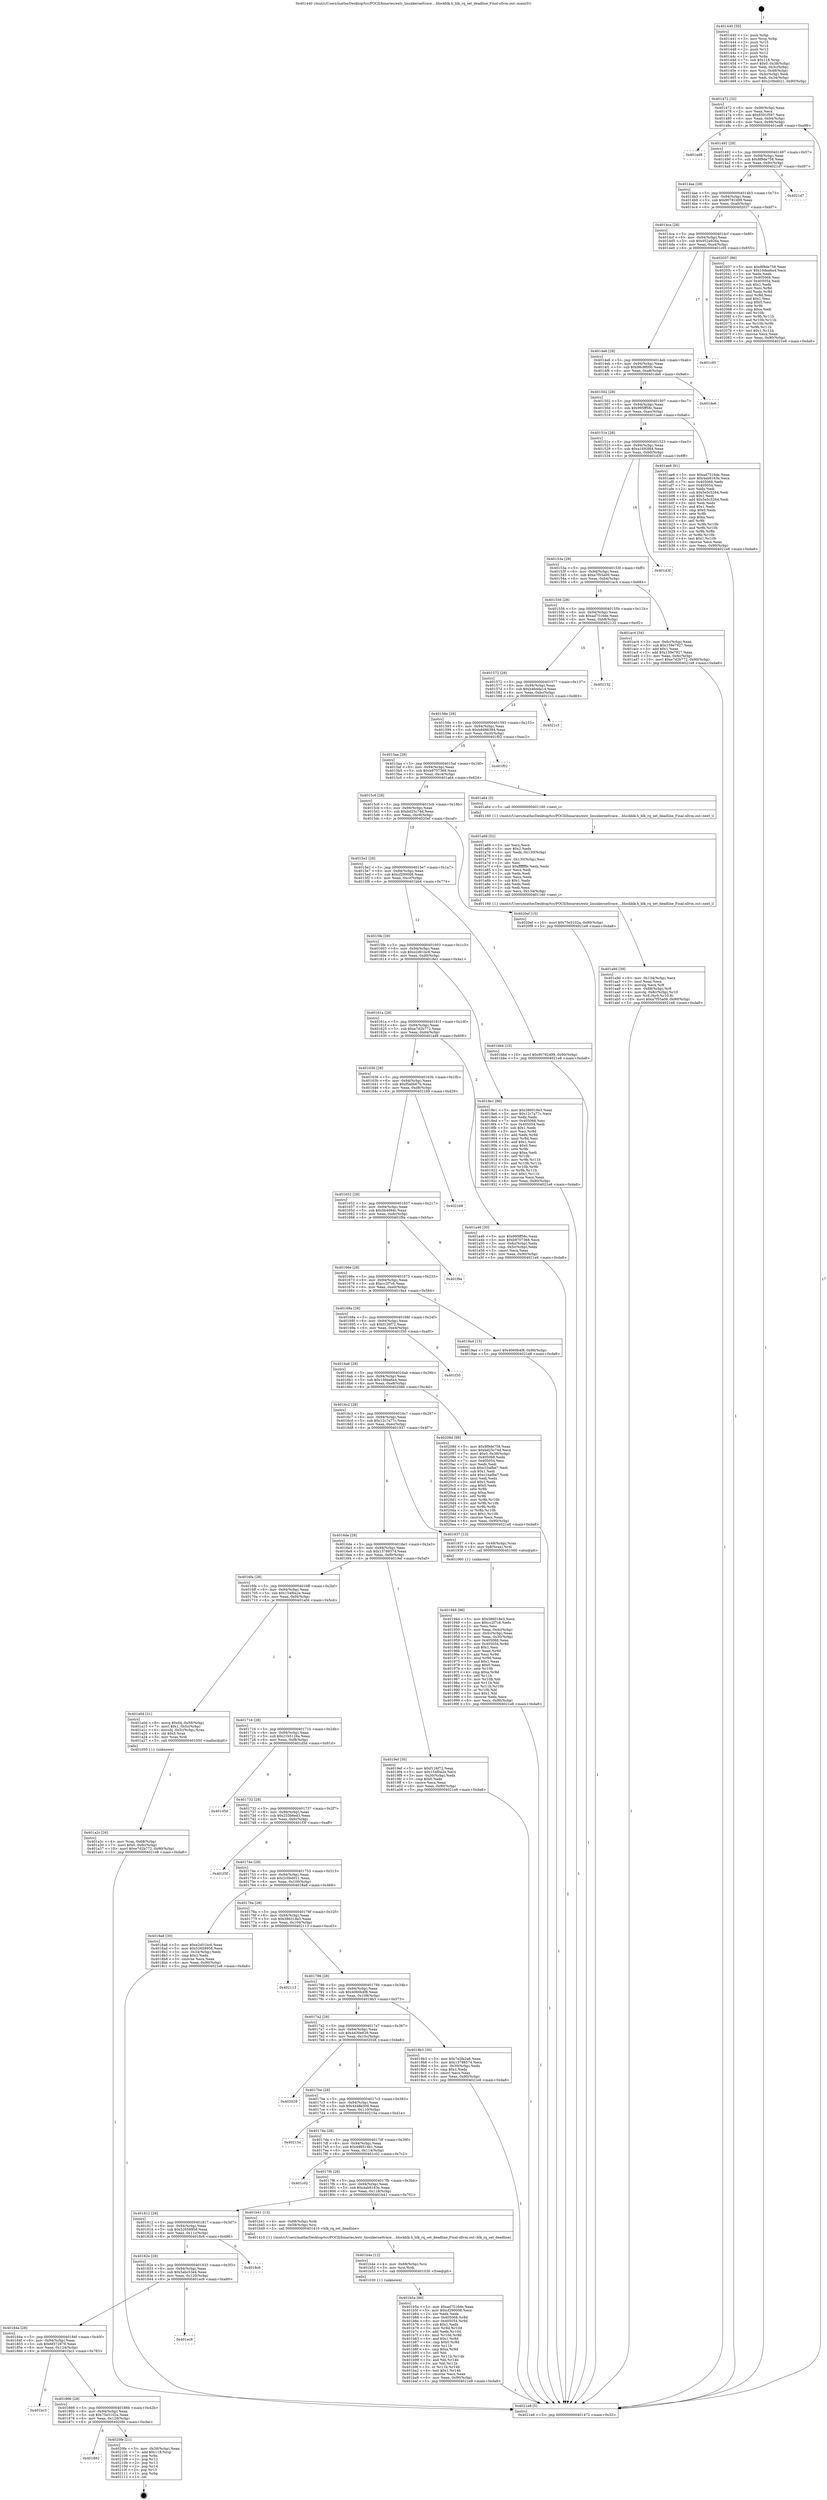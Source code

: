digraph "0x401440" {
  label = "0x401440 (/mnt/c/Users/mathe/Desktop/tcc/POCII/binaries/extr_linuxkerneltrace....blockblk.h_blk_rq_set_deadline_Final-ollvm.out::main(0))"
  labelloc = "t"
  node[shape=record]

  Entry [label="",width=0.3,height=0.3,shape=circle,fillcolor=black,style=filled]
  "0x401472" [label="{
     0x401472 [32]\l
     | [instrs]\l
     &nbsp;&nbsp;0x401472 \<+6\>: mov -0x90(%rbp),%eax\l
     &nbsp;&nbsp;0x401478 \<+2\>: mov %eax,%ecx\l
     &nbsp;&nbsp;0x40147a \<+6\>: sub $0x8591f587,%ecx\l
     &nbsp;&nbsp;0x401480 \<+6\>: mov %eax,-0x94(%rbp)\l
     &nbsp;&nbsp;0x401486 \<+6\>: mov %ecx,-0x98(%rbp)\l
     &nbsp;&nbsp;0x40148c \<+6\>: je 0000000000401ed8 \<main+0xa98\>\l
  }"]
  "0x401ed8" [label="{
     0x401ed8\l
  }", style=dashed]
  "0x401492" [label="{
     0x401492 [28]\l
     | [instrs]\l
     &nbsp;&nbsp;0x401492 \<+5\>: jmp 0000000000401497 \<main+0x57\>\l
     &nbsp;&nbsp;0x401497 \<+6\>: mov -0x94(%rbp),%eax\l
     &nbsp;&nbsp;0x40149d \<+5\>: sub $0x8f9de758,%eax\l
     &nbsp;&nbsp;0x4014a2 \<+6\>: mov %eax,-0x9c(%rbp)\l
     &nbsp;&nbsp;0x4014a8 \<+6\>: je 00000000004021d7 \<main+0xd97\>\l
  }"]
  Exit [label="",width=0.3,height=0.3,shape=circle,fillcolor=black,style=filled,peripheries=2]
  "0x4021d7" [label="{
     0x4021d7\l
  }", style=dashed]
  "0x4014ae" [label="{
     0x4014ae [28]\l
     | [instrs]\l
     &nbsp;&nbsp;0x4014ae \<+5\>: jmp 00000000004014b3 \<main+0x73\>\l
     &nbsp;&nbsp;0x4014b3 \<+6\>: mov -0x94(%rbp),%eax\l
     &nbsp;&nbsp;0x4014b9 \<+5\>: sub $0x90782499,%eax\l
     &nbsp;&nbsp;0x4014be \<+6\>: mov %eax,-0xa0(%rbp)\l
     &nbsp;&nbsp;0x4014c4 \<+6\>: je 0000000000402037 \<main+0xbf7\>\l
  }"]
  "0x401882" [label="{
     0x401882\l
  }", style=dashed]
  "0x402037" [label="{
     0x402037 [86]\l
     | [instrs]\l
     &nbsp;&nbsp;0x402037 \<+5\>: mov $0x8f9de758,%eax\l
     &nbsp;&nbsp;0x40203c \<+5\>: mov $0x10dea6a4,%ecx\l
     &nbsp;&nbsp;0x402041 \<+2\>: xor %edx,%edx\l
     &nbsp;&nbsp;0x402043 \<+7\>: mov 0x405068,%esi\l
     &nbsp;&nbsp;0x40204a \<+7\>: mov 0x405054,%edi\l
     &nbsp;&nbsp;0x402051 \<+3\>: sub $0x1,%edx\l
     &nbsp;&nbsp;0x402054 \<+3\>: mov %esi,%r8d\l
     &nbsp;&nbsp;0x402057 \<+3\>: add %edx,%r8d\l
     &nbsp;&nbsp;0x40205a \<+4\>: imul %r8d,%esi\l
     &nbsp;&nbsp;0x40205e \<+3\>: and $0x1,%esi\l
     &nbsp;&nbsp;0x402061 \<+3\>: cmp $0x0,%esi\l
     &nbsp;&nbsp;0x402064 \<+4\>: sete %r9b\l
     &nbsp;&nbsp;0x402068 \<+3\>: cmp $0xa,%edi\l
     &nbsp;&nbsp;0x40206b \<+4\>: setl %r10b\l
     &nbsp;&nbsp;0x40206f \<+3\>: mov %r9b,%r11b\l
     &nbsp;&nbsp;0x402072 \<+3\>: and %r10b,%r11b\l
     &nbsp;&nbsp;0x402075 \<+3\>: xor %r10b,%r9b\l
     &nbsp;&nbsp;0x402078 \<+3\>: or %r9b,%r11b\l
     &nbsp;&nbsp;0x40207b \<+4\>: test $0x1,%r11b\l
     &nbsp;&nbsp;0x40207f \<+3\>: cmovne %ecx,%eax\l
     &nbsp;&nbsp;0x402082 \<+6\>: mov %eax,-0x90(%rbp)\l
     &nbsp;&nbsp;0x402088 \<+5\>: jmp 00000000004021e8 \<main+0xda8\>\l
  }"]
  "0x4014ca" [label="{
     0x4014ca [28]\l
     | [instrs]\l
     &nbsp;&nbsp;0x4014ca \<+5\>: jmp 00000000004014cf \<main+0x8f\>\l
     &nbsp;&nbsp;0x4014cf \<+6\>: mov -0x94(%rbp),%eax\l
     &nbsp;&nbsp;0x4014d5 \<+5\>: sub $0x952a926a,%eax\l
     &nbsp;&nbsp;0x4014da \<+6\>: mov %eax,-0xa4(%rbp)\l
     &nbsp;&nbsp;0x4014e0 \<+6\>: je 0000000000401c95 \<main+0x855\>\l
  }"]
  "0x4020fe" [label="{
     0x4020fe [21]\l
     | [instrs]\l
     &nbsp;&nbsp;0x4020fe \<+3\>: mov -0x38(%rbp),%eax\l
     &nbsp;&nbsp;0x402101 \<+7\>: add $0x118,%rsp\l
     &nbsp;&nbsp;0x402108 \<+1\>: pop %rbx\l
     &nbsp;&nbsp;0x402109 \<+2\>: pop %r12\l
     &nbsp;&nbsp;0x40210b \<+2\>: pop %r13\l
     &nbsp;&nbsp;0x40210d \<+2\>: pop %r14\l
     &nbsp;&nbsp;0x40210f \<+2\>: pop %r15\l
     &nbsp;&nbsp;0x402111 \<+1\>: pop %rbp\l
     &nbsp;&nbsp;0x402112 \<+1\>: ret\l
  }"]
  "0x401c95" [label="{
     0x401c95\l
  }", style=dashed]
  "0x4014e6" [label="{
     0x4014e6 [28]\l
     | [instrs]\l
     &nbsp;&nbsp;0x4014e6 \<+5\>: jmp 00000000004014eb \<main+0xab\>\l
     &nbsp;&nbsp;0x4014eb \<+6\>: mov -0x94(%rbp),%eax\l
     &nbsp;&nbsp;0x4014f1 \<+5\>: sub $0x98c9f000,%eax\l
     &nbsp;&nbsp;0x4014f6 \<+6\>: mov %eax,-0xa8(%rbp)\l
     &nbsp;&nbsp;0x4014fc \<+6\>: je 0000000000401de6 \<main+0x9a6\>\l
  }"]
  "0x401866" [label="{
     0x401866 [28]\l
     | [instrs]\l
     &nbsp;&nbsp;0x401866 \<+5\>: jmp 000000000040186b \<main+0x42b\>\l
     &nbsp;&nbsp;0x40186b \<+6\>: mov -0x94(%rbp),%eax\l
     &nbsp;&nbsp;0x401871 \<+5\>: sub $0x75e5102a,%eax\l
     &nbsp;&nbsp;0x401876 \<+6\>: mov %eax,-0x128(%rbp)\l
     &nbsp;&nbsp;0x40187c \<+6\>: je 00000000004020fe \<main+0xcbe\>\l
  }"]
  "0x401de6" [label="{
     0x401de6\l
  }", style=dashed]
  "0x401502" [label="{
     0x401502 [28]\l
     | [instrs]\l
     &nbsp;&nbsp;0x401502 \<+5\>: jmp 0000000000401507 \<main+0xc7\>\l
     &nbsp;&nbsp;0x401507 \<+6\>: mov -0x94(%rbp),%eax\l
     &nbsp;&nbsp;0x40150d \<+5\>: sub $0x995ff58c,%eax\l
     &nbsp;&nbsp;0x401512 \<+6\>: mov %eax,-0xac(%rbp)\l
     &nbsp;&nbsp;0x401518 \<+6\>: je 0000000000401ae6 \<main+0x6a6\>\l
  }"]
  "0x401bc3" [label="{
     0x401bc3\l
  }", style=dashed]
  "0x401ae6" [label="{
     0x401ae6 [91]\l
     | [instrs]\l
     &nbsp;&nbsp;0x401ae6 \<+5\>: mov $0xad7516de,%eax\l
     &nbsp;&nbsp;0x401aeb \<+5\>: mov $0x4ab8163e,%ecx\l
     &nbsp;&nbsp;0x401af0 \<+7\>: mov 0x405068,%edx\l
     &nbsp;&nbsp;0x401af7 \<+7\>: mov 0x405054,%esi\l
     &nbsp;&nbsp;0x401afe \<+2\>: mov %edx,%edi\l
     &nbsp;&nbsp;0x401b00 \<+6\>: sub $0x5e5c5264,%edi\l
     &nbsp;&nbsp;0x401b06 \<+3\>: sub $0x1,%edi\l
     &nbsp;&nbsp;0x401b09 \<+6\>: add $0x5e5c5264,%edi\l
     &nbsp;&nbsp;0x401b0f \<+3\>: imul %edi,%edx\l
     &nbsp;&nbsp;0x401b12 \<+3\>: and $0x1,%edx\l
     &nbsp;&nbsp;0x401b15 \<+3\>: cmp $0x0,%edx\l
     &nbsp;&nbsp;0x401b18 \<+4\>: sete %r8b\l
     &nbsp;&nbsp;0x401b1c \<+3\>: cmp $0xa,%esi\l
     &nbsp;&nbsp;0x401b1f \<+4\>: setl %r9b\l
     &nbsp;&nbsp;0x401b23 \<+3\>: mov %r8b,%r10b\l
     &nbsp;&nbsp;0x401b26 \<+3\>: and %r9b,%r10b\l
     &nbsp;&nbsp;0x401b29 \<+3\>: xor %r9b,%r8b\l
     &nbsp;&nbsp;0x401b2c \<+3\>: or %r8b,%r10b\l
     &nbsp;&nbsp;0x401b2f \<+4\>: test $0x1,%r10b\l
     &nbsp;&nbsp;0x401b33 \<+3\>: cmovne %ecx,%eax\l
     &nbsp;&nbsp;0x401b36 \<+6\>: mov %eax,-0x90(%rbp)\l
     &nbsp;&nbsp;0x401b3c \<+5\>: jmp 00000000004021e8 \<main+0xda8\>\l
  }"]
  "0x40151e" [label="{
     0x40151e [28]\l
     | [instrs]\l
     &nbsp;&nbsp;0x40151e \<+5\>: jmp 0000000000401523 \<main+0xe3\>\l
     &nbsp;&nbsp;0x401523 \<+6\>: mov -0x94(%rbp),%eax\l
     &nbsp;&nbsp;0x401529 \<+5\>: sub $0xa1693fd4,%eax\l
     &nbsp;&nbsp;0x40152e \<+6\>: mov %eax,-0xb0(%rbp)\l
     &nbsp;&nbsp;0x401534 \<+6\>: je 0000000000401d3f \<main+0x8ff\>\l
  }"]
  "0x40184a" [label="{
     0x40184a [28]\l
     | [instrs]\l
     &nbsp;&nbsp;0x40184a \<+5\>: jmp 000000000040184f \<main+0x40f\>\l
     &nbsp;&nbsp;0x40184f \<+6\>: mov -0x94(%rbp),%eax\l
     &nbsp;&nbsp;0x401855 \<+5\>: sub $0x6f372876,%eax\l
     &nbsp;&nbsp;0x40185a \<+6\>: mov %eax,-0x124(%rbp)\l
     &nbsp;&nbsp;0x401860 \<+6\>: je 0000000000401bc3 \<main+0x783\>\l
  }"]
  "0x401d3f" [label="{
     0x401d3f\l
  }", style=dashed]
  "0x40153a" [label="{
     0x40153a [28]\l
     | [instrs]\l
     &nbsp;&nbsp;0x40153a \<+5\>: jmp 000000000040153f \<main+0xff\>\l
     &nbsp;&nbsp;0x40153f \<+6\>: mov -0x94(%rbp),%eax\l
     &nbsp;&nbsp;0x401545 \<+5\>: sub $0xa7f55a09,%eax\l
     &nbsp;&nbsp;0x40154a \<+6\>: mov %eax,-0xb4(%rbp)\l
     &nbsp;&nbsp;0x401550 \<+6\>: je 0000000000401ac4 \<main+0x684\>\l
  }"]
  "0x401ec9" [label="{
     0x401ec9\l
  }", style=dashed]
  "0x401ac4" [label="{
     0x401ac4 [34]\l
     | [instrs]\l
     &nbsp;&nbsp;0x401ac4 \<+3\>: mov -0x6c(%rbp),%eax\l
     &nbsp;&nbsp;0x401ac7 \<+5\>: sub $0x159e7927,%eax\l
     &nbsp;&nbsp;0x401acc \<+3\>: add $0x1,%eax\l
     &nbsp;&nbsp;0x401acf \<+5\>: add $0x159e7927,%eax\l
     &nbsp;&nbsp;0x401ad4 \<+3\>: mov %eax,-0x6c(%rbp)\l
     &nbsp;&nbsp;0x401ad7 \<+10\>: movl $0xe7d2b772,-0x90(%rbp)\l
     &nbsp;&nbsp;0x401ae1 \<+5\>: jmp 00000000004021e8 \<main+0xda8\>\l
  }"]
  "0x401556" [label="{
     0x401556 [28]\l
     | [instrs]\l
     &nbsp;&nbsp;0x401556 \<+5\>: jmp 000000000040155b \<main+0x11b\>\l
     &nbsp;&nbsp;0x40155b \<+6\>: mov -0x94(%rbp),%eax\l
     &nbsp;&nbsp;0x401561 \<+5\>: sub $0xad7516de,%eax\l
     &nbsp;&nbsp;0x401566 \<+6\>: mov %eax,-0xb8(%rbp)\l
     &nbsp;&nbsp;0x40156c \<+6\>: je 0000000000402132 \<main+0xcf2\>\l
  }"]
  "0x40182e" [label="{
     0x40182e [28]\l
     | [instrs]\l
     &nbsp;&nbsp;0x40182e \<+5\>: jmp 0000000000401833 \<main+0x3f3\>\l
     &nbsp;&nbsp;0x401833 \<+6\>: mov -0x94(%rbp),%eax\l
     &nbsp;&nbsp;0x401839 \<+5\>: sub $0x5abc53e4,%eax\l
     &nbsp;&nbsp;0x40183e \<+6\>: mov %eax,-0x120(%rbp)\l
     &nbsp;&nbsp;0x401844 \<+6\>: je 0000000000401ec9 \<main+0xa89\>\l
  }"]
  "0x402132" [label="{
     0x402132\l
  }", style=dashed]
  "0x401572" [label="{
     0x401572 [28]\l
     | [instrs]\l
     &nbsp;&nbsp;0x401572 \<+5\>: jmp 0000000000401577 \<main+0x137\>\l
     &nbsp;&nbsp;0x401577 \<+6\>: mov -0x94(%rbp),%eax\l
     &nbsp;&nbsp;0x40157d \<+5\>: sub $0xb46dda14,%eax\l
     &nbsp;&nbsp;0x401582 \<+6\>: mov %eax,-0xbc(%rbp)\l
     &nbsp;&nbsp;0x401588 \<+6\>: je 00000000004021c3 \<main+0xd83\>\l
  }"]
  "0x4018c6" [label="{
     0x4018c6\l
  }", style=dashed]
  "0x4021c3" [label="{
     0x4021c3\l
  }", style=dashed]
  "0x40158e" [label="{
     0x40158e [28]\l
     | [instrs]\l
     &nbsp;&nbsp;0x40158e \<+5\>: jmp 0000000000401593 \<main+0x153\>\l
     &nbsp;&nbsp;0x401593 \<+6\>: mov -0x94(%rbp),%eax\l
     &nbsp;&nbsp;0x401599 \<+5\>: sub $0xb8486384,%eax\l
     &nbsp;&nbsp;0x40159e \<+6\>: mov %eax,-0xc0(%rbp)\l
     &nbsp;&nbsp;0x4015a4 \<+6\>: je 0000000000401f02 \<main+0xac2\>\l
  }"]
  "0x401b5a" [label="{
     0x401b5a [90]\l
     | [instrs]\l
     &nbsp;&nbsp;0x401b5a \<+5\>: mov $0xad7516de,%eax\l
     &nbsp;&nbsp;0x401b5f \<+5\>: mov $0xcf290008,%ecx\l
     &nbsp;&nbsp;0x401b64 \<+2\>: xor %edx,%edx\l
     &nbsp;&nbsp;0x401b66 \<+8\>: mov 0x405068,%r8d\l
     &nbsp;&nbsp;0x401b6e \<+8\>: mov 0x405054,%r9d\l
     &nbsp;&nbsp;0x401b76 \<+3\>: sub $0x1,%edx\l
     &nbsp;&nbsp;0x401b79 \<+3\>: mov %r8d,%r10d\l
     &nbsp;&nbsp;0x401b7c \<+3\>: add %edx,%r10d\l
     &nbsp;&nbsp;0x401b7f \<+4\>: imul %r10d,%r8d\l
     &nbsp;&nbsp;0x401b83 \<+4\>: and $0x1,%r8d\l
     &nbsp;&nbsp;0x401b87 \<+4\>: cmp $0x0,%r8d\l
     &nbsp;&nbsp;0x401b8b \<+4\>: sete %r11b\l
     &nbsp;&nbsp;0x401b8f \<+4\>: cmp $0xa,%r9d\l
     &nbsp;&nbsp;0x401b93 \<+3\>: setl %bl\l
     &nbsp;&nbsp;0x401b96 \<+3\>: mov %r11b,%r14b\l
     &nbsp;&nbsp;0x401b99 \<+3\>: and %bl,%r14b\l
     &nbsp;&nbsp;0x401b9c \<+3\>: xor %bl,%r11b\l
     &nbsp;&nbsp;0x401b9f \<+3\>: or %r11b,%r14b\l
     &nbsp;&nbsp;0x401ba2 \<+4\>: test $0x1,%r14b\l
     &nbsp;&nbsp;0x401ba6 \<+3\>: cmovne %ecx,%eax\l
     &nbsp;&nbsp;0x401ba9 \<+6\>: mov %eax,-0x90(%rbp)\l
     &nbsp;&nbsp;0x401baf \<+5\>: jmp 00000000004021e8 \<main+0xda8\>\l
  }"]
  "0x401f02" [label="{
     0x401f02\l
  }", style=dashed]
  "0x4015aa" [label="{
     0x4015aa [28]\l
     | [instrs]\l
     &nbsp;&nbsp;0x4015aa \<+5\>: jmp 00000000004015af \<main+0x16f\>\l
     &nbsp;&nbsp;0x4015af \<+6\>: mov -0x94(%rbp),%eax\l
     &nbsp;&nbsp;0x4015b5 \<+5\>: sub $0xb9707368,%eax\l
     &nbsp;&nbsp;0x4015ba \<+6\>: mov %eax,-0xc4(%rbp)\l
     &nbsp;&nbsp;0x4015c0 \<+6\>: je 0000000000401a64 \<main+0x624\>\l
  }"]
  "0x401b4e" [label="{
     0x401b4e [12]\l
     | [instrs]\l
     &nbsp;&nbsp;0x401b4e \<+4\>: mov -0x68(%rbp),%rsi\l
     &nbsp;&nbsp;0x401b52 \<+3\>: mov %rsi,%rdi\l
     &nbsp;&nbsp;0x401b55 \<+5\>: call 0000000000401030 \<free@plt\>\l
     | [calls]\l
     &nbsp;&nbsp;0x401030 \{1\} (unknown)\l
  }"]
  "0x401a64" [label="{
     0x401a64 [5]\l
     | [instrs]\l
     &nbsp;&nbsp;0x401a64 \<+5\>: call 0000000000401160 \<next_i\>\l
     | [calls]\l
     &nbsp;&nbsp;0x401160 \{1\} (/mnt/c/Users/mathe/Desktop/tcc/POCII/binaries/extr_linuxkerneltrace....blockblk.h_blk_rq_set_deadline_Final-ollvm.out::next_i)\l
  }"]
  "0x4015c6" [label="{
     0x4015c6 [28]\l
     | [instrs]\l
     &nbsp;&nbsp;0x4015c6 \<+5\>: jmp 00000000004015cb \<main+0x18b\>\l
     &nbsp;&nbsp;0x4015cb \<+6\>: mov -0x94(%rbp),%eax\l
     &nbsp;&nbsp;0x4015d1 \<+5\>: sub $0xbd25c74d,%eax\l
     &nbsp;&nbsp;0x4015d6 \<+6\>: mov %eax,-0xc8(%rbp)\l
     &nbsp;&nbsp;0x4015dc \<+6\>: je 00000000004020ef \<main+0xcaf\>\l
  }"]
  "0x401812" [label="{
     0x401812 [28]\l
     | [instrs]\l
     &nbsp;&nbsp;0x401812 \<+5\>: jmp 0000000000401817 \<main+0x3d7\>\l
     &nbsp;&nbsp;0x401817 \<+6\>: mov -0x94(%rbp),%eax\l
     &nbsp;&nbsp;0x40181d \<+5\>: sub $0x52658958,%eax\l
     &nbsp;&nbsp;0x401822 \<+6\>: mov %eax,-0x11c(%rbp)\l
     &nbsp;&nbsp;0x401828 \<+6\>: je 00000000004018c6 \<main+0x486\>\l
  }"]
  "0x4020ef" [label="{
     0x4020ef [15]\l
     | [instrs]\l
     &nbsp;&nbsp;0x4020ef \<+10\>: movl $0x75e5102a,-0x90(%rbp)\l
     &nbsp;&nbsp;0x4020f9 \<+5\>: jmp 00000000004021e8 \<main+0xda8\>\l
  }"]
  "0x4015e2" [label="{
     0x4015e2 [28]\l
     | [instrs]\l
     &nbsp;&nbsp;0x4015e2 \<+5\>: jmp 00000000004015e7 \<main+0x1a7\>\l
     &nbsp;&nbsp;0x4015e7 \<+6\>: mov -0x94(%rbp),%eax\l
     &nbsp;&nbsp;0x4015ed \<+5\>: sub $0xcf290008,%eax\l
     &nbsp;&nbsp;0x4015f2 \<+6\>: mov %eax,-0xcc(%rbp)\l
     &nbsp;&nbsp;0x4015f8 \<+6\>: je 0000000000401bb4 \<main+0x774\>\l
  }"]
  "0x401b41" [label="{
     0x401b41 [13]\l
     | [instrs]\l
     &nbsp;&nbsp;0x401b41 \<+4\>: mov -0x68(%rbp),%rdi\l
     &nbsp;&nbsp;0x401b45 \<+4\>: mov -0x58(%rbp),%rsi\l
     &nbsp;&nbsp;0x401b49 \<+5\>: call 0000000000401410 \<blk_rq_set_deadline\>\l
     | [calls]\l
     &nbsp;&nbsp;0x401410 \{1\} (/mnt/c/Users/mathe/Desktop/tcc/POCII/binaries/extr_linuxkerneltrace....blockblk.h_blk_rq_set_deadline_Final-ollvm.out::blk_rq_set_deadline)\l
  }"]
  "0x401bb4" [label="{
     0x401bb4 [15]\l
     | [instrs]\l
     &nbsp;&nbsp;0x401bb4 \<+10\>: movl $0x90782499,-0x90(%rbp)\l
     &nbsp;&nbsp;0x401bbe \<+5\>: jmp 00000000004021e8 \<main+0xda8\>\l
  }"]
  "0x4015fe" [label="{
     0x4015fe [28]\l
     | [instrs]\l
     &nbsp;&nbsp;0x4015fe \<+5\>: jmp 0000000000401603 \<main+0x1c3\>\l
     &nbsp;&nbsp;0x401603 \<+6\>: mov -0x94(%rbp),%eax\l
     &nbsp;&nbsp;0x401609 \<+5\>: sub $0xe2d01bc6,%eax\l
     &nbsp;&nbsp;0x40160e \<+6\>: mov %eax,-0xd0(%rbp)\l
     &nbsp;&nbsp;0x401614 \<+6\>: je 00000000004018e1 \<main+0x4a1\>\l
  }"]
  "0x4017f6" [label="{
     0x4017f6 [28]\l
     | [instrs]\l
     &nbsp;&nbsp;0x4017f6 \<+5\>: jmp 00000000004017fb \<main+0x3bb\>\l
     &nbsp;&nbsp;0x4017fb \<+6\>: mov -0x94(%rbp),%eax\l
     &nbsp;&nbsp;0x401801 \<+5\>: sub $0x4ab8163e,%eax\l
     &nbsp;&nbsp;0x401806 \<+6\>: mov %eax,-0x118(%rbp)\l
     &nbsp;&nbsp;0x40180c \<+6\>: je 0000000000401b41 \<main+0x701\>\l
  }"]
  "0x4018e1" [label="{
     0x4018e1 [86]\l
     | [instrs]\l
     &nbsp;&nbsp;0x4018e1 \<+5\>: mov $0x386018e3,%eax\l
     &nbsp;&nbsp;0x4018e6 \<+5\>: mov $0x12c7a77c,%ecx\l
     &nbsp;&nbsp;0x4018eb \<+2\>: xor %edx,%edx\l
     &nbsp;&nbsp;0x4018ed \<+7\>: mov 0x405068,%esi\l
     &nbsp;&nbsp;0x4018f4 \<+7\>: mov 0x405054,%edi\l
     &nbsp;&nbsp;0x4018fb \<+3\>: sub $0x1,%edx\l
     &nbsp;&nbsp;0x4018fe \<+3\>: mov %esi,%r8d\l
     &nbsp;&nbsp;0x401901 \<+3\>: add %edx,%r8d\l
     &nbsp;&nbsp;0x401904 \<+4\>: imul %r8d,%esi\l
     &nbsp;&nbsp;0x401908 \<+3\>: and $0x1,%esi\l
     &nbsp;&nbsp;0x40190b \<+3\>: cmp $0x0,%esi\l
     &nbsp;&nbsp;0x40190e \<+4\>: sete %r9b\l
     &nbsp;&nbsp;0x401912 \<+3\>: cmp $0xa,%edi\l
     &nbsp;&nbsp;0x401915 \<+4\>: setl %r10b\l
     &nbsp;&nbsp;0x401919 \<+3\>: mov %r9b,%r11b\l
     &nbsp;&nbsp;0x40191c \<+3\>: and %r10b,%r11b\l
     &nbsp;&nbsp;0x40191f \<+3\>: xor %r10b,%r9b\l
     &nbsp;&nbsp;0x401922 \<+3\>: or %r9b,%r11b\l
     &nbsp;&nbsp;0x401925 \<+4\>: test $0x1,%r11b\l
     &nbsp;&nbsp;0x401929 \<+3\>: cmovne %ecx,%eax\l
     &nbsp;&nbsp;0x40192c \<+6\>: mov %eax,-0x90(%rbp)\l
     &nbsp;&nbsp;0x401932 \<+5\>: jmp 00000000004021e8 \<main+0xda8\>\l
  }"]
  "0x40161a" [label="{
     0x40161a [28]\l
     | [instrs]\l
     &nbsp;&nbsp;0x40161a \<+5\>: jmp 000000000040161f \<main+0x1df\>\l
     &nbsp;&nbsp;0x40161f \<+6\>: mov -0x94(%rbp),%eax\l
     &nbsp;&nbsp;0x401625 \<+5\>: sub $0xe7d2b772,%eax\l
     &nbsp;&nbsp;0x40162a \<+6\>: mov %eax,-0xd4(%rbp)\l
     &nbsp;&nbsp;0x401630 \<+6\>: je 0000000000401a46 \<main+0x606\>\l
  }"]
  "0x401c02" [label="{
     0x401c02\l
  }", style=dashed]
  "0x401a46" [label="{
     0x401a46 [30]\l
     | [instrs]\l
     &nbsp;&nbsp;0x401a46 \<+5\>: mov $0x995ff58c,%eax\l
     &nbsp;&nbsp;0x401a4b \<+5\>: mov $0xb9707368,%ecx\l
     &nbsp;&nbsp;0x401a50 \<+3\>: mov -0x6c(%rbp),%edx\l
     &nbsp;&nbsp;0x401a53 \<+3\>: cmp -0x5c(%rbp),%edx\l
     &nbsp;&nbsp;0x401a56 \<+3\>: cmovl %ecx,%eax\l
     &nbsp;&nbsp;0x401a59 \<+6\>: mov %eax,-0x90(%rbp)\l
     &nbsp;&nbsp;0x401a5f \<+5\>: jmp 00000000004021e8 \<main+0xda8\>\l
  }"]
  "0x401636" [label="{
     0x401636 [28]\l
     | [instrs]\l
     &nbsp;&nbsp;0x401636 \<+5\>: jmp 000000000040163b \<main+0x1fb\>\l
     &nbsp;&nbsp;0x40163b \<+6\>: mov -0x94(%rbp),%eax\l
     &nbsp;&nbsp;0x401641 \<+5\>: sub $0xf5a0b67b,%eax\l
     &nbsp;&nbsp;0x401646 \<+6\>: mov %eax,-0xd8(%rbp)\l
     &nbsp;&nbsp;0x40164c \<+6\>: je 0000000000402169 \<main+0xd29\>\l
  }"]
  "0x4017da" [label="{
     0x4017da [28]\l
     | [instrs]\l
     &nbsp;&nbsp;0x4017da \<+5\>: jmp 00000000004017df \<main+0x39f\>\l
     &nbsp;&nbsp;0x4017df \<+6\>: mov -0x94(%rbp),%eax\l
     &nbsp;&nbsp;0x4017e5 \<+5\>: sub $0x448514b1,%eax\l
     &nbsp;&nbsp;0x4017ea \<+6\>: mov %eax,-0x114(%rbp)\l
     &nbsp;&nbsp;0x4017f0 \<+6\>: je 0000000000401c02 \<main+0x7c2\>\l
  }"]
  "0x402169" [label="{
     0x402169\l
  }", style=dashed]
  "0x401652" [label="{
     0x401652 [28]\l
     | [instrs]\l
     &nbsp;&nbsp;0x401652 \<+5\>: jmp 0000000000401657 \<main+0x217\>\l
     &nbsp;&nbsp;0x401657 \<+6\>: mov -0x94(%rbp),%eax\l
     &nbsp;&nbsp;0x40165d \<+5\>: sub $0x5b4094c,%eax\l
     &nbsp;&nbsp;0x401662 \<+6\>: mov %eax,-0xdc(%rbp)\l
     &nbsp;&nbsp;0x401668 \<+6\>: je 0000000000401f9a \<main+0xb5a\>\l
  }"]
  "0x40215a" [label="{
     0x40215a\l
  }", style=dashed]
  "0x401f9a" [label="{
     0x401f9a\l
  }", style=dashed]
  "0x40166e" [label="{
     0x40166e [28]\l
     | [instrs]\l
     &nbsp;&nbsp;0x40166e \<+5\>: jmp 0000000000401673 \<main+0x233\>\l
     &nbsp;&nbsp;0x401673 \<+6\>: mov -0x94(%rbp),%eax\l
     &nbsp;&nbsp;0x401679 \<+5\>: sub $0xcc2f7c6,%eax\l
     &nbsp;&nbsp;0x40167e \<+6\>: mov %eax,-0xe0(%rbp)\l
     &nbsp;&nbsp;0x401684 \<+6\>: je 00000000004019a4 \<main+0x564\>\l
  }"]
  "0x4017be" [label="{
     0x4017be [28]\l
     | [instrs]\l
     &nbsp;&nbsp;0x4017be \<+5\>: jmp 00000000004017c3 \<main+0x383\>\l
     &nbsp;&nbsp;0x4017c3 \<+6\>: mov -0x94(%rbp),%eax\l
     &nbsp;&nbsp;0x4017c9 \<+5\>: sub $0x4448e306,%eax\l
     &nbsp;&nbsp;0x4017ce \<+6\>: mov %eax,-0x110(%rbp)\l
     &nbsp;&nbsp;0x4017d4 \<+6\>: je 000000000040215a \<main+0xd1a\>\l
  }"]
  "0x4019a4" [label="{
     0x4019a4 [15]\l
     | [instrs]\l
     &nbsp;&nbsp;0x4019a4 \<+10\>: movl $0x4060b4f8,-0x90(%rbp)\l
     &nbsp;&nbsp;0x4019ae \<+5\>: jmp 00000000004021e8 \<main+0xda8\>\l
  }"]
  "0x40168a" [label="{
     0x40168a [28]\l
     | [instrs]\l
     &nbsp;&nbsp;0x40168a \<+5\>: jmp 000000000040168f \<main+0x24f\>\l
     &nbsp;&nbsp;0x40168f \<+6\>: mov -0x94(%rbp),%eax\l
     &nbsp;&nbsp;0x401695 \<+5\>: sub $0xf126f72,%eax\l
     &nbsp;&nbsp;0x40169a \<+6\>: mov %eax,-0xe4(%rbp)\l
     &nbsp;&nbsp;0x4016a0 \<+6\>: je 0000000000401f30 \<main+0xaf0\>\l
  }"]
  "0x402028" [label="{
     0x402028\l
  }", style=dashed]
  "0x401f30" [label="{
     0x401f30\l
  }", style=dashed]
  "0x4016a6" [label="{
     0x4016a6 [28]\l
     | [instrs]\l
     &nbsp;&nbsp;0x4016a6 \<+5\>: jmp 00000000004016ab \<main+0x26b\>\l
     &nbsp;&nbsp;0x4016ab \<+6\>: mov -0x94(%rbp),%eax\l
     &nbsp;&nbsp;0x4016b1 \<+5\>: sub $0x10dea6a4,%eax\l
     &nbsp;&nbsp;0x4016b6 \<+6\>: mov %eax,-0xe8(%rbp)\l
     &nbsp;&nbsp;0x4016bc \<+6\>: je 000000000040208d \<main+0xc4d\>\l
  }"]
  "0x401a9d" [label="{
     0x401a9d [39]\l
     | [instrs]\l
     &nbsp;&nbsp;0x401a9d \<+6\>: mov -0x134(%rbp),%ecx\l
     &nbsp;&nbsp;0x401aa3 \<+3\>: imul %eax,%ecx\l
     &nbsp;&nbsp;0x401aa6 \<+3\>: movslq %ecx,%r8\l
     &nbsp;&nbsp;0x401aa9 \<+4\>: mov -0x68(%rbp),%r9\l
     &nbsp;&nbsp;0x401aad \<+4\>: movslq -0x6c(%rbp),%r10\l
     &nbsp;&nbsp;0x401ab1 \<+4\>: mov %r8,(%r9,%r10,8)\l
     &nbsp;&nbsp;0x401ab5 \<+10\>: movl $0xa7f55a09,-0x90(%rbp)\l
     &nbsp;&nbsp;0x401abf \<+5\>: jmp 00000000004021e8 \<main+0xda8\>\l
  }"]
  "0x40208d" [label="{
     0x40208d [98]\l
     | [instrs]\l
     &nbsp;&nbsp;0x40208d \<+5\>: mov $0x8f9de758,%eax\l
     &nbsp;&nbsp;0x402092 \<+5\>: mov $0xbd25c74d,%ecx\l
     &nbsp;&nbsp;0x402097 \<+7\>: movl $0x0,-0x38(%rbp)\l
     &nbsp;&nbsp;0x40209e \<+7\>: mov 0x405068,%edx\l
     &nbsp;&nbsp;0x4020a5 \<+7\>: mov 0x405054,%esi\l
     &nbsp;&nbsp;0x4020ac \<+2\>: mov %edx,%edi\l
     &nbsp;&nbsp;0x4020ae \<+6\>: sub $0xc1bafbe7,%edi\l
     &nbsp;&nbsp;0x4020b4 \<+3\>: sub $0x1,%edi\l
     &nbsp;&nbsp;0x4020b7 \<+6\>: add $0xc1bafbe7,%edi\l
     &nbsp;&nbsp;0x4020bd \<+3\>: imul %edi,%edx\l
     &nbsp;&nbsp;0x4020c0 \<+3\>: and $0x1,%edx\l
     &nbsp;&nbsp;0x4020c3 \<+3\>: cmp $0x0,%edx\l
     &nbsp;&nbsp;0x4020c6 \<+4\>: sete %r8b\l
     &nbsp;&nbsp;0x4020ca \<+3\>: cmp $0xa,%esi\l
     &nbsp;&nbsp;0x4020cd \<+4\>: setl %r9b\l
     &nbsp;&nbsp;0x4020d1 \<+3\>: mov %r8b,%r10b\l
     &nbsp;&nbsp;0x4020d4 \<+3\>: and %r9b,%r10b\l
     &nbsp;&nbsp;0x4020d7 \<+3\>: xor %r9b,%r8b\l
     &nbsp;&nbsp;0x4020da \<+3\>: or %r8b,%r10b\l
     &nbsp;&nbsp;0x4020dd \<+4\>: test $0x1,%r10b\l
     &nbsp;&nbsp;0x4020e1 \<+3\>: cmovne %ecx,%eax\l
     &nbsp;&nbsp;0x4020e4 \<+6\>: mov %eax,-0x90(%rbp)\l
     &nbsp;&nbsp;0x4020ea \<+5\>: jmp 00000000004021e8 \<main+0xda8\>\l
  }"]
  "0x4016c2" [label="{
     0x4016c2 [28]\l
     | [instrs]\l
     &nbsp;&nbsp;0x4016c2 \<+5\>: jmp 00000000004016c7 \<main+0x287\>\l
     &nbsp;&nbsp;0x4016c7 \<+6\>: mov -0x94(%rbp),%eax\l
     &nbsp;&nbsp;0x4016cd \<+5\>: sub $0x12c7a77c,%eax\l
     &nbsp;&nbsp;0x4016d2 \<+6\>: mov %eax,-0xec(%rbp)\l
     &nbsp;&nbsp;0x4016d8 \<+6\>: je 0000000000401937 \<main+0x4f7\>\l
  }"]
  "0x401a69" [label="{
     0x401a69 [52]\l
     | [instrs]\l
     &nbsp;&nbsp;0x401a69 \<+2\>: xor %ecx,%ecx\l
     &nbsp;&nbsp;0x401a6b \<+5\>: mov $0x2,%edx\l
     &nbsp;&nbsp;0x401a70 \<+6\>: mov %edx,-0x130(%rbp)\l
     &nbsp;&nbsp;0x401a76 \<+1\>: cltd\l
     &nbsp;&nbsp;0x401a77 \<+6\>: mov -0x130(%rbp),%esi\l
     &nbsp;&nbsp;0x401a7d \<+2\>: idiv %esi\l
     &nbsp;&nbsp;0x401a7f \<+6\>: imul $0xfffffffe,%edx,%edx\l
     &nbsp;&nbsp;0x401a85 \<+2\>: mov %ecx,%edi\l
     &nbsp;&nbsp;0x401a87 \<+2\>: sub %edx,%edi\l
     &nbsp;&nbsp;0x401a89 \<+2\>: mov %ecx,%edx\l
     &nbsp;&nbsp;0x401a8b \<+3\>: sub $0x1,%edx\l
     &nbsp;&nbsp;0x401a8e \<+2\>: add %edx,%edi\l
     &nbsp;&nbsp;0x401a90 \<+2\>: sub %edi,%ecx\l
     &nbsp;&nbsp;0x401a92 \<+6\>: mov %ecx,-0x134(%rbp)\l
     &nbsp;&nbsp;0x401a98 \<+5\>: call 0000000000401160 \<next_i\>\l
     | [calls]\l
     &nbsp;&nbsp;0x401160 \{1\} (/mnt/c/Users/mathe/Desktop/tcc/POCII/binaries/extr_linuxkerneltrace....blockblk.h_blk_rq_set_deadline_Final-ollvm.out::next_i)\l
  }"]
  "0x401937" [label="{
     0x401937 [13]\l
     | [instrs]\l
     &nbsp;&nbsp;0x401937 \<+4\>: mov -0x48(%rbp),%rax\l
     &nbsp;&nbsp;0x40193b \<+4\>: mov 0x8(%rax),%rdi\l
     &nbsp;&nbsp;0x40193f \<+5\>: call 0000000000401060 \<atoi@plt\>\l
     | [calls]\l
     &nbsp;&nbsp;0x401060 \{1\} (unknown)\l
  }"]
  "0x4016de" [label="{
     0x4016de [28]\l
     | [instrs]\l
     &nbsp;&nbsp;0x4016de \<+5\>: jmp 00000000004016e3 \<main+0x2a3\>\l
     &nbsp;&nbsp;0x4016e3 \<+6\>: mov -0x94(%rbp),%eax\l
     &nbsp;&nbsp;0x4016e9 \<+5\>: sub $0x13788574,%eax\l
     &nbsp;&nbsp;0x4016ee \<+6\>: mov %eax,-0xf0(%rbp)\l
     &nbsp;&nbsp;0x4016f4 \<+6\>: je 00000000004019ef \<main+0x5af\>\l
  }"]
  "0x401a2c" [label="{
     0x401a2c [26]\l
     | [instrs]\l
     &nbsp;&nbsp;0x401a2c \<+4\>: mov %rax,-0x68(%rbp)\l
     &nbsp;&nbsp;0x401a30 \<+7\>: movl $0x0,-0x6c(%rbp)\l
     &nbsp;&nbsp;0x401a37 \<+10\>: movl $0xe7d2b772,-0x90(%rbp)\l
     &nbsp;&nbsp;0x401a41 \<+5\>: jmp 00000000004021e8 \<main+0xda8\>\l
  }"]
  "0x4019ef" [label="{
     0x4019ef [30]\l
     | [instrs]\l
     &nbsp;&nbsp;0x4019ef \<+5\>: mov $0xf126f72,%eax\l
     &nbsp;&nbsp;0x4019f4 \<+5\>: mov $0x154f0a2e,%ecx\l
     &nbsp;&nbsp;0x4019f9 \<+3\>: mov -0x30(%rbp),%edx\l
     &nbsp;&nbsp;0x4019fc \<+3\>: cmp $0x0,%edx\l
     &nbsp;&nbsp;0x4019ff \<+3\>: cmove %ecx,%eax\l
     &nbsp;&nbsp;0x401a02 \<+6\>: mov %eax,-0x90(%rbp)\l
     &nbsp;&nbsp;0x401a08 \<+5\>: jmp 00000000004021e8 \<main+0xda8\>\l
  }"]
  "0x4016fa" [label="{
     0x4016fa [28]\l
     | [instrs]\l
     &nbsp;&nbsp;0x4016fa \<+5\>: jmp 00000000004016ff \<main+0x2bf\>\l
     &nbsp;&nbsp;0x4016ff \<+6\>: mov -0x94(%rbp),%eax\l
     &nbsp;&nbsp;0x401705 \<+5\>: sub $0x154f0a2e,%eax\l
     &nbsp;&nbsp;0x40170a \<+6\>: mov %eax,-0xf4(%rbp)\l
     &nbsp;&nbsp;0x401710 \<+6\>: je 0000000000401a0d \<main+0x5cd\>\l
  }"]
  "0x4017a2" [label="{
     0x4017a2 [28]\l
     | [instrs]\l
     &nbsp;&nbsp;0x4017a2 \<+5\>: jmp 00000000004017a7 \<main+0x367\>\l
     &nbsp;&nbsp;0x4017a7 \<+6\>: mov -0x94(%rbp),%eax\l
     &nbsp;&nbsp;0x4017ad \<+5\>: sub $0x4430e626,%eax\l
     &nbsp;&nbsp;0x4017b2 \<+6\>: mov %eax,-0x10c(%rbp)\l
     &nbsp;&nbsp;0x4017b8 \<+6\>: je 0000000000402028 \<main+0xbe8\>\l
  }"]
  "0x401a0d" [label="{
     0x401a0d [31]\l
     | [instrs]\l
     &nbsp;&nbsp;0x401a0d \<+8\>: movq $0x64,-0x58(%rbp)\l
     &nbsp;&nbsp;0x401a15 \<+7\>: movl $0x1,-0x5c(%rbp)\l
     &nbsp;&nbsp;0x401a1c \<+4\>: movslq -0x5c(%rbp),%rax\l
     &nbsp;&nbsp;0x401a20 \<+4\>: shl $0x3,%rax\l
     &nbsp;&nbsp;0x401a24 \<+3\>: mov %rax,%rdi\l
     &nbsp;&nbsp;0x401a27 \<+5\>: call 0000000000401050 \<malloc@plt\>\l
     | [calls]\l
     &nbsp;&nbsp;0x401050 \{1\} (unknown)\l
  }"]
  "0x401716" [label="{
     0x401716 [28]\l
     | [instrs]\l
     &nbsp;&nbsp;0x401716 \<+5\>: jmp 000000000040171b \<main+0x2db\>\l
     &nbsp;&nbsp;0x40171b \<+6\>: mov -0x94(%rbp),%eax\l
     &nbsp;&nbsp;0x401721 \<+5\>: sub $0x21b5128a,%eax\l
     &nbsp;&nbsp;0x401726 \<+6\>: mov %eax,-0xf8(%rbp)\l
     &nbsp;&nbsp;0x40172c \<+6\>: je 0000000000401d5d \<main+0x91d\>\l
  }"]
  "0x4019b3" [label="{
     0x4019b3 [30]\l
     | [instrs]\l
     &nbsp;&nbsp;0x4019b3 \<+5\>: mov $0x7e2fa2a6,%eax\l
     &nbsp;&nbsp;0x4019b8 \<+5\>: mov $0x13788574,%ecx\l
     &nbsp;&nbsp;0x4019bd \<+3\>: mov -0x30(%rbp),%edx\l
     &nbsp;&nbsp;0x4019c0 \<+3\>: cmp $0x1,%edx\l
     &nbsp;&nbsp;0x4019c3 \<+3\>: cmovl %ecx,%eax\l
     &nbsp;&nbsp;0x4019c6 \<+6\>: mov %eax,-0x90(%rbp)\l
     &nbsp;&nbsp;0x4019cc \<+5\>: jmp 00000000004021e8 \<main+0xda8\>\l
  }"]
  "0x401d5d" [label="{
     0x401d5d\l
  }", style=dashed]
  "0x401732" [label="{
     0x401732 [28]\l
     | [instrs]\l
     &nbsp;&nbsp;0x401732 \<+5\>: jmp 0000000000401737 \<main+0x2f7\>\l
     &nbsp;&nbsp;0x401737 \<+6\>: mov -0x94(%rbp),%eax\l
     &nbsp;&nbsp;0x40173d \<+5\>: sub $0x233b6ed3,%eax\l
     &nbsp;&nbsp;0x401742 \<+6\>: mov %eax,-0xfc(%rbp)\l
     &nbsp;&nbsp;0x401748 \<+6\>: je 0000000000401f3f \<main+0xaff\>\l
  }"]
  "0x401786" [label="{
     0x401786 [28]\l
     | [instrs]\l
     &nbsp;&nbsp;0x401786 \<+5\>: jmp 000000000040178b \<main+0x34b\>\l
     &nbsp;&nbsp;0x40178b \<+6\>: mov -0x94(%rbp),%eax\l
     &nbsp;&nbsp;0x401791 \<+5\>: sub $0x4060b4f8,%eax\l
     &nbsp;&nbsp;0x401796 \<+6\>: mov %eax,-0x108(%rbp)\l
     &nbsp;&nbsp;0x40179c \<+6\>: je 00000000004019b3 \<main+0x573\>\l
  }"]
  "0x401f3f" [label="{
     0x401f3f\l
  }", style=dashed]
  "0x40174e" [label="{
     0x40174e [28]\l
     | [instrs]\l
     &nbsp;&nbsp;0x40174e \<+5\>: jmp 0000000000401753 \<main+0x313\>\l
     &nbsp;&nbsp;0x401753 \<+6\>: mov -0x94(%rbp),%eax\l
     &nbsp;&nbsp;0x401759 \<+5\>: sub $0x2c0bd021,%eax\l
     &nbsp;&nbsp;0x40175e \<+6\>: mov %eax,-0x100(%rbp)\l
     &nbsp;&nbsp;0x401764 \<+6\>: je 00000000004018a8 \<main+0x468\>\l
  }"]
  "0x402113" [label="{
     0x402113\l
  }", style=dashed]
  "0x4018a8" [label="{
     0x4018a8 [30]\l
     | [instrs]\l
     &nbsp;&nbsp;0x4018a8 \<+5\>: mov $0xe2d01bc6,%eax\l
     &nbsp;&nbsp;0x4018ad \<+5\>: mov $0x52658958,%ecx\l
     &nbsp;&nbsp;0x4018b2 \<+3\>: mov -0x34(%rbp),%edx\l
     &nbsp;&nbsp;0x4018b5 \<+3\>: cmp $0x2,%edx\l
     &nbsp;&nbsp;0x4018b8 \<+3\>: cmovne %ecx,%eax\l
     &nbsp;&nbsp;0x4018bb \<+6\>: mov %eax,-0x90(%rbp)\l
     &nbsp;&nbsp;0x4018c1 \<+5\>: jmp 00000000004021e8 \<main+0xda8\>\l
  }"]
  "0x40176a" [label="{
     0x40176a [28]\l
     | [instrs]\l
     &nbsp;&nbsp;0x40176a \<+5\>: jmp 000000000040176f \<main+0x32f\>\l
     &nbsp;&nbsp;0x40176f \<+6\>: mov -0x94(%rbp),%eax\l
     &nbsp;&nbsp;0x401775 \<+5\>: sub $0x386018e3,%eax\l
     &nbsp;&nbsp;0x40177a \<+6\>: mov %eax,-0x104(%rbp)\l
     &nbsp;&nbsp;0x401780 \<+6\>: je 0000000000402113 \<main+0xcd3\>\l
  }"]
  "0x4021e8" [label="{
     0x4021e8 [5]\l
     | [instrs]\l
     &nbsp;&nbsp;0x4021e8 \<+5\>: jmp 0000000000401472 \<main+0x32\>\l
  }"]
  "0x401440" [label="{
     0x401440 [50]\l
     | [instrs]\l
     &nbsp;&nbsp;0x401440 \<+1\>: push %rbp\l
     &nbsp;&nbsp;0x401441 \<+3\>: mov %rsp,%rbp\l
     &nbsp;&nbsp;0x401444 \<+2\>: push %r15\l
     &nbsp;&nbsp;0x401446 \<+2\>: push %r14\l
     &nbsp;&nbsp;0x401448 \<+2\>: push %r13\l
     &nbsp;&nbsp;0x40144a \<+2\>: push %r12\l
     &nbsp;&nbsp;0x40144c \<+1\>: push %rbx\l
     &nbsp;&nbsp;0x40144d \<+7\>: sub $0x118,%rsp\l
     &nbsp;&nbsp;0x401454 \<+7\>: movl $0x0,-0x38(%rbp)\l
     &nbsp;&nbsp;0x40145b \<+3\>: mov %edi,-0x3c(%rbp)\l
     &nbsp;&nbsp;0x40145e \<+4\>: mov %rsi,-0x48(%rbp)\l
     &nbsp;&nbsp;0x401462 \<+3\>: mov -0x3c(%rbp),%edi\l
     &nbsp;&nbsp;0x401465 \<+3\>: mov %edi,-0x34(%rbp)\l
     &nbsp;&nbsp;0x401468 \<+10\>: movl $0x2c0bd021,-0x90(%rbp)\l
  }"]
  "0x401944" [label="{
     0x401944 [96]\l
     | [instrs]\l
     &nbsp;&nbsp;0x401944 \<+5\>: mov $0x386018e3,%ecx\l
     &nbsp;&nbsp;0x401949 \<+5\>: mov $0xcc2f7c6,%edx\l
     &nbsp;&nbsp;0x40194e \<+2\>: xor %esi,%esi\l
     &nbsp;&nbsp;0x401950 \<+3\>: mov %eax,-0x4c(%rbp)\l
     &nbsp;&nbsp;0x401953 \<+3\>: mov -0x4c(%rbp),%eax\l
     &nbsp;&nbsp;0x401956 \<+3\>: mov %eax,-0x30(%rbp)\l
     &nbsp;&nbsp;0x401959 \<+7\>: mov 0x405068,%eax\l
     &nbsp;&nbsp;0x401960 \<+8\>: mov 0x405054,%r8d\l
     &nbsp;&nbsp;0x401968 \<+3\>: sub $0x1,%esi\l
     &nbsp;&nbsp;0x40196b \<+3\>: mov %eax,%r9d\l
     &nbsp;&nbsp;0x40196e \<+3\>: add %esi,%r9d\l
     &nbsp;&nbsp;0x401971 \<+4\>: imul %r9d,%eax\l
     &nbsp;&nbsp;0x401975 \<+3\>: and $0x1,%eax\l
     &nbsp;&nbsp;0x401978 \<+3\>: cmp $0x0,%eax\l
     &nbsp;&nbsp;0x40197b \<+4\>: sete %r10b\l
     &nbsp;&nbsp;0x40197f \<+4\>: cmp $0xa,%r8d\l
     &nbsp;&nbsp;0x401983 \<+4\>: setl %r11b\l
     &nbsp;&nbsp;0x401987 \<+3\>: mov %r10b,%bl\l
     &nbsp;&nbsp;0x40198a \<+3\>: and %r11b,%bl\l
     &nbsp;&nbsp;0x40198d \<+3\>: xor %r11b,%r10b\l
     &nbsp;&nbsp;0x401990 \<+3\>: or %r10b,%bl\l
     &nbsp;&nbsp;0x401993 \<+3\>: test $0x1,%bl\l
     &nbsp;&nbsp;0x401996 \<+3\>: cmovne %edx,%ecx\l
     &nbsp;&nbsp;0x401999 \<+6\>: mov %ecx,-0x90(%rbp)\l
     &nbsp;&nbsp;0x40199f \<+5\>: jmp 00000000004021e8 \<main+0xda8\>\l
  }"]
  Entry -> "0x401440" [label=" 1"]
  "0x401472" -> "0x401ed8" [label=" 0"]
  "0x401472" -> "0x401492" [label=" 18"]
  "0x4020fe" -> Exit [label=" 1"]
  "0x401492" -> "0x4021d7" [label=" 0"]
  "0x401492" -> "0x4014ae" [label=" 18"]
  "0x401866" -> "0x401882" [label=" 0"]
  "0x4014ae" -> "0x402037" [label=" 1"]
  "0x4014ae" -> "0x4014ca" [label=" 17"]
  "0x401866" -> "0x4020fe" [label=" 1"]
  "0x4014ca" -> "0x401c95" [label=" 0"]
  "0x4014ca" -> "0x4014e6" [label=" 17"]
  "0x40184a" -> "0x401866" [label=" 1"]
  "0x4014e6" -> "0x401de6" [label=" 0"]
  "0x4014e6" -> "0x401502" [label=" 17"]
  "0x40184a" -> "0x401bc3" [label=" 0"]
  "0x401502" -> "0x401ae6" [label=" 1"]
  "0x401502" -> "0x40151e" [label=" 16"]
  "0x40182e" -> "0x40184a" [label=" 1"]
  "0x40151e" -> "0x401d3f" [label=" 0"]
  "0x40151e" -> "0x40153a" [label=" 16"]
  "0x40182e" -> "0x401ec9" [label=" 0"]
  "0x40153a" -> "0x401ac4" [label=" 1"]
  "0x40153a" -> "0x401556" [label=" 15"]
  "0x401812" -> "0x40182e" [label=" 1"]
  "0x401556" -> "0x402132" [label=" 0"]
  "0x401556" -> "0x401572" [label=" 15"]
  "0x401812" -> "0x4018c6" [label=" 0"]
  "0x401572" -> "0x4021c3" [label=" 0"]
  "0x401572" -> "0x40158e" [label=" 15"]
  "0x4020ef" -> "0x4021e8" [label=" 1"]
  "0x40158e" -> "0x401f02" [label=" 0"]
  "0x40158e" -> "0x4015aa" [label=" 15"]
  "0x40208d" -> "0x4021e8" [label=" 1"]
  "0x4015aa" -> "0x401a64" [label=" 1"]
  "0x4015aa" -> "0x4015c6" [label=" 14"]
  "0x402037" -> "0x4021e8" [label=" 1"]
  "0x4015c6" -> "0x4020ef" [label=" 1"]
  "0x4015c6" -> "0x4015e2" [label=" 13"]
  "0x401bb4" -> "0x4021e8" [label=" 1"]
  "0x4015e2" -> "0x401bb4" [label=" 1"]
  "0x4015e2" -> "0x4015fe" [label=" 12"]
  "0x401b5a" -> "0x4021e8" [label=" 1"]
  "0x4015fe" -> "0x4018e1" [label=" 1"]
  "0x4015fe" -> "0x40161a" [label=" 11"]
  "0x401b41" -> "0x401b4e" [label=" 1"]
  "0x40161a" -> "0x401a46" [label=" 2"]
  "0x40161a" -> "0x401636" [label=" 9"]
  "0x4017f6" -> "0x401812" [label=" 1"]
  "0x401636" -> "0x402169" [label=" 0"]
  "0x401636" -> "0x401652" [label=" 9"]
  "0x401b4e" -> "0x401b5a" [label=" 1"]
  "0x401652" -> "0x401f9a" [label=" 0"]
  "0x401652" -> "0x40166e" [label=" 9"]
  "0x4017da" -> "0x4017f6" [label=" 2"]
  "0x40166e" -> "0x4019a4" [label=" 1"]
  "0x40166e" -> "0x40168a" [label=" 8"]
  "0x4017f6" -> "0x401b41" [label=" 1"]
  "0x40168a" -> "0x401f30" [label=" 0"]
  "0x40168a" -> "0x4016a6" [label=" 8"]
  "0x4017be" -> "0x4017da" [label=" 2"]
  "0x4016a6" -> "0x40208d" [label=" 1"]
  "0x4016a6" -> "0x4016c2" [label=" 7"]
  "0x4017da" -> "0x401c02" [label=" 0"]
  "0x4016c2" -> "0x401937" [label=" 1"]
  "0x4016c2" -> "0x4016de" [label=" 6"]
  "0x4017a2" -> "0x4017be" [label=" 2"]
  "0x4016de" -> "0x4019ef" [label=" 1"]
  "0x4016de" -> "0x4016fa" [label=" 5"]
  "0x4017a2" -> "0x402028" [label=" 0"]
  "0x4016fa" -> "0x401a0d" [label=" 1"]
  "0x4016fa" -> "0x401716" [label=" 4"]
  "0x4017be" -> "0x40215a" [label=" 0"]
  "0x401716" -> "0x401d5d" [label=" 0"]
  "0x401716" -> "0x401732" [label=" 4"]
  "0x401ae6" -> "0x4021e8" [label=" 1"]
  "0x401732" -> "0x401f3f" [label=" 0"]
  "0x401732" -> "0x40174e" [label=" 4"]
  "0x401a9d" -> "0x4021e8" [label=" 1"]
  "0x40174e" -> "0x4018a8" [label=" 1"]
  "0x40174e" -> "0x40176a" [label=" 3"]
  "0x4018a8" -> "0x4021e8" [label=" 1"]
  "0x401440" -> "0x401472" [label=" 1"]
  "0x4021e8" -> "0x401472" [label=" 17"]
  "0x4018e1" -> "0x4021e8" [label=" 1"]
  "0x401937" -> "0x401944" [label=" 1"]
  "0x401944" -> "0x4021e8" [label=" 1"]
  "0x4019a4" -> "0x4021e8" [label=" 1"]
  "0x401a69" -> "0x401a9d" [label=" 1"]
  "0x40176a" -> "0x402113" [label=" 0"]
  "0x40176a" -> "0x401786" [label=" 3"]
  "0x401ac4" -> "0x4021e8" [label=" 1"]
  "0x401786" -> "0x4019b3" [label=" 1"]
  "0x401786" -> "0x4017a2" [label=" 2"]
  "0x4019b3" -> "0x4021e8" [label=" 1"]
  "0x4019ef" -> "0x4021e8" [label=" 1"]
  "0x401a0d" -> "0x401a2c" [label=" 1"]
  "0x401a2c" -> "0x4021e8" [label=" 1"]
  "0x401a46" -> "0x4021e8" [label=" 2"]
  "0x401a64" -> "0x401a69" [label=" 1"]
}
